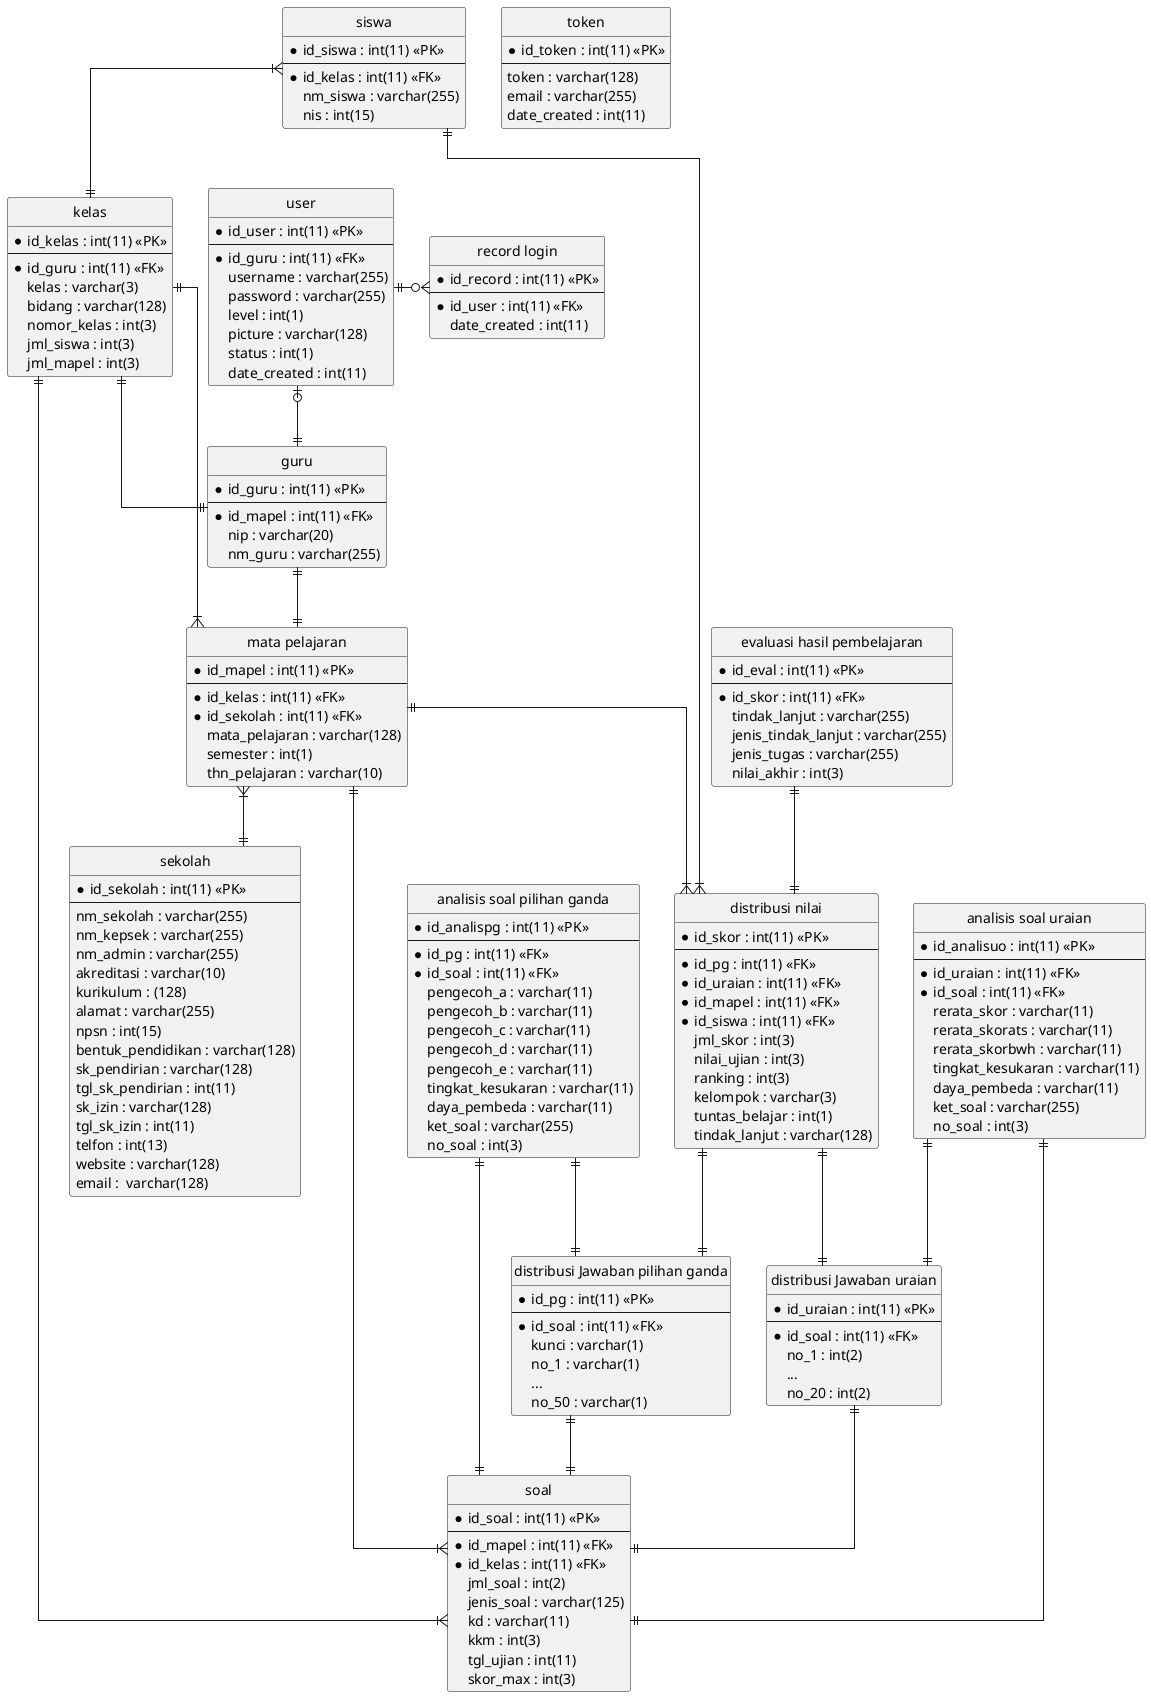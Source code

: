@startuml ERD
' hide the spot
hide circle

' avoid problems with angled crows feet
skinparam linetype ortho

entity "user" as tb_user {
  *id_user : int(11) <<PK>>
  --
  *id_guru : int(11) <<FK>>
  username : varchar(255)
  password : varchar(255)
  level : int(1)
  picture : varchar(128)
  status : int(1)
  date_created : int(11)
}

entity "token" as tb_token {
  *id_token : int(11) <<PK>>
  --
  token : varchar(128)
  email : varchar(255)
  date_created : int(11)
}

entity "soal" as tb_soal {
  *id_soal : int(11) <<PK>>
  --
  *id_mapel : int(11) <<FK>>
  *id_kelas : int(11) <<FK>>
  jml_soal : int(2)
  jenis_soal : varchar(125)
  kd : varchar(11)
  kkm : int(3)
  tgl_ujian : int(11)
  skor_max : int(3)
}
entity "siswa" as tb_siswa{
  *id_siswa : int(11) <<PK>>
  --
  *id_kelas : int(11) <<FK>>
  nm_siswa : varchar(255)
  nis : int(15)
}
entity "sekolah" as tb_sekolah {
  *id_sekolah : int(11) <<PK>>
  --
  nm_sekolah : varchar(255)
  nm_kepsek : varchar(255)
  nm_admin : varchar(255)
  akreditasi : varchar(10)
  kurikulum : (128)
  alamat : varchar(255)
  npsn : int(15)
  bentuk_pendidikan : varchar(128)
  sk_pendirian : varchar(128)
  tgl_sk_pendirian : int(11)
  sk_izin : varchar(128)
  tgl_sk_izin : int(11)
  telfon : int(13)
  website : varchar(128)
  email :  varchar(128)
}
entity "record login" as tb_record_login {
  *id_record : int(11) <<PK>>
  --
  *id_user : int(11) <<FK>>
  date_created : int(11)
}
entity "mata pelajaran" as tb_mapel {
  *id_mapel : int(11) <<PK>>
  --
  *id_kelas : int(11) <<FK>>
  *id_sekolah : int(11) <<FK>>
  mata_pelajaran : varchar(128)
  semester : int(1)
  thn_pelajaran : varchar(10)
}
entity "kelas" as tb_kelas {
  *id_kelas : int(11) <<PK>>
  --
  *id_guru : int(11) <<FK>>
  kelas : varchar(3)
  bidang : varchar(128)
  nomor_kelas : int(3)
  jml_siswa : int(3)
  jml_mapel : int(3)
}
entity "guru" as tb_guru {
  *id_guru : int(11) <<PK>>
  --
  *id_mapel : int(11) <<FK>>
  nip : varchar(20)
  nm_guru : varchar(255)
}
entity "distribusi nilai" as tb_dist_nilai {
  *id_skor : int(11) <<PK>>
  --
  *id_pg : int(11) <<FK>>
  *id_uraian : int(11) <<FK>>
  *id_mapel : int(11) <<FK>>
  *id_siswa : int(11) <<FK>>
  jml_skor : int(3)
  nilai_ujian : int(3)
  ranking : int(3)
  kelompok : varchar(3)
  tuntas_belajar : int(1)
  tindak_lanjut : varchar(128)
}
entity "distribusi Jawaban pilihan ganda" as tb_dist_jwbpg {
  *id_pg : int(11) <<PK>>
  --
  *id_soal : int(11) <<FK>>
  kunci : varchar(1)
  no_1 : varchar(1)
  ...
  no_50 : varchar(1)
}
entity "distribusi Jawaban uraian" as tb_dist_jwbuo {
  *id_uraian : int(11) <<PK>>
  --
  *id_soal : int(11) <<FK>>
  no_1 : int(2)
  ...
  no_20 : int(2)
}
entity "analisis soal pilihan ganda" as tb_analis_soalpg {
  *id_analispg : int(11) <<PK>>
  --
  *id_pg : int(11) <<FK>>
  *id_soal : int(11) <<FK>>
  pengecoh_a : varchar(11)
  pengecoh_b : varchar(11)
  pengecoh_c : varchar(11)
  pengecoh_d : varchar(11)
  pengecoh_e : varchar(11)
  tingkat_kesukaran : varchar(11)
  daya_pembeda : varchar(11)
  ket_soal : varchar(255)
  no_soal : int(3)
}
entity "analisis soal uraian" as tb_analis_soaluo {
  *id_analisuo : int(11) <<PK>>
  --
  *id_uraian : int(11) <<FK>>
  *id_soal : int(11) <<FK>>
  rerata_skor : varchar(11)
  rerata_skorats : varchar(11)
  rerata_skorbwh : varchar(11)
  tingkat_kesukaran : varchar(11)
  daya_pembeda : varchar(11)
  ket_soal : varchar(255)
  no_soal : int(3)
}
entity "evaluasi hasil pembelajaran" as tb_eval {
  *id_eval : int(11) <<PK>>
  --
  *id_skor : int(11) <<FK>>
  tindak_lanjut : varchar(255)
  jenis_tindak_lanjut : varchar(255)
  jenis_tugas : varchar(255)
  nilai_akhir : int(3)
}

tb_siswa }|--|| tb_kelas
tb_kelas ||--|| tb_guru
tb_guru ||--|| tb_mapel
tb_record_login }o-left-|| tb_user
tb_mapel }|--|| tb_kelas
tb_mapel }|--|| tb_sekolah
tb_user |o--|| tb_guru
tb_soal }|-up-|| tb_mapel
tb_soal }|--|| tb_kelas
tb_dist_jwbpg ||--|| tb_soal
tb_dist_jwbuo ||--|| tb_soal
tb_dist_nilai ||-down-|| tb_dist_jwbpg
tb_dist_nilai ||-down-|| tb_dist_jwbuo
tb_dist_nilai }|-up-|| tb_mapel
tb_dist_nilai }|-up-|| tb_siswa
tb_analis_soalpg ||--|| tb_dist_jwbpg
tb_analis_soalpg ||--|| tb_soal
tb_analis_soaluo ||--|| tb_dist_jwbuo
tb_analis_soaluo ||--|| tb_soal
tb_eval ||--|| tb_dist_nilai
@enduml
